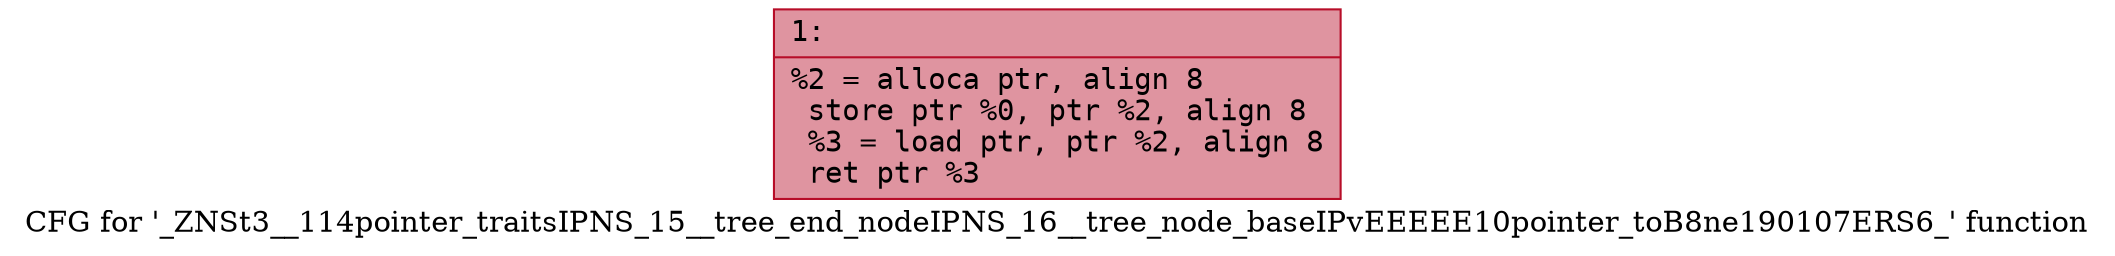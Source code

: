 digraph "CFG for '_ZNSt3__114pointer_traitsIPNS_15__tree_end_nodeIPNS_16__tree_node_baseIPvEEEEE10pointer_toB8ne190107ERS6_' function" {
	label="CFG for '_ZNSt3__114pointer_traitsIPNS_15__tree_end_nodeIPNS_16__tree_node_baseIPvEEEEE10pointer_toB8ne190107ERS6_' function";

	Node0x6000013828a0 [shape=record,color="#b70d28ff", style=filled, fillcolor="#b70d2870" fontname="Courier",label="{1:\l|  %2 = alloca ptr, align 8\l  store ptr %0, ptr %2, align 8\l  %3 = load ptr, ptr %2, align 8\l  ret ptr %3\l}"];
}
